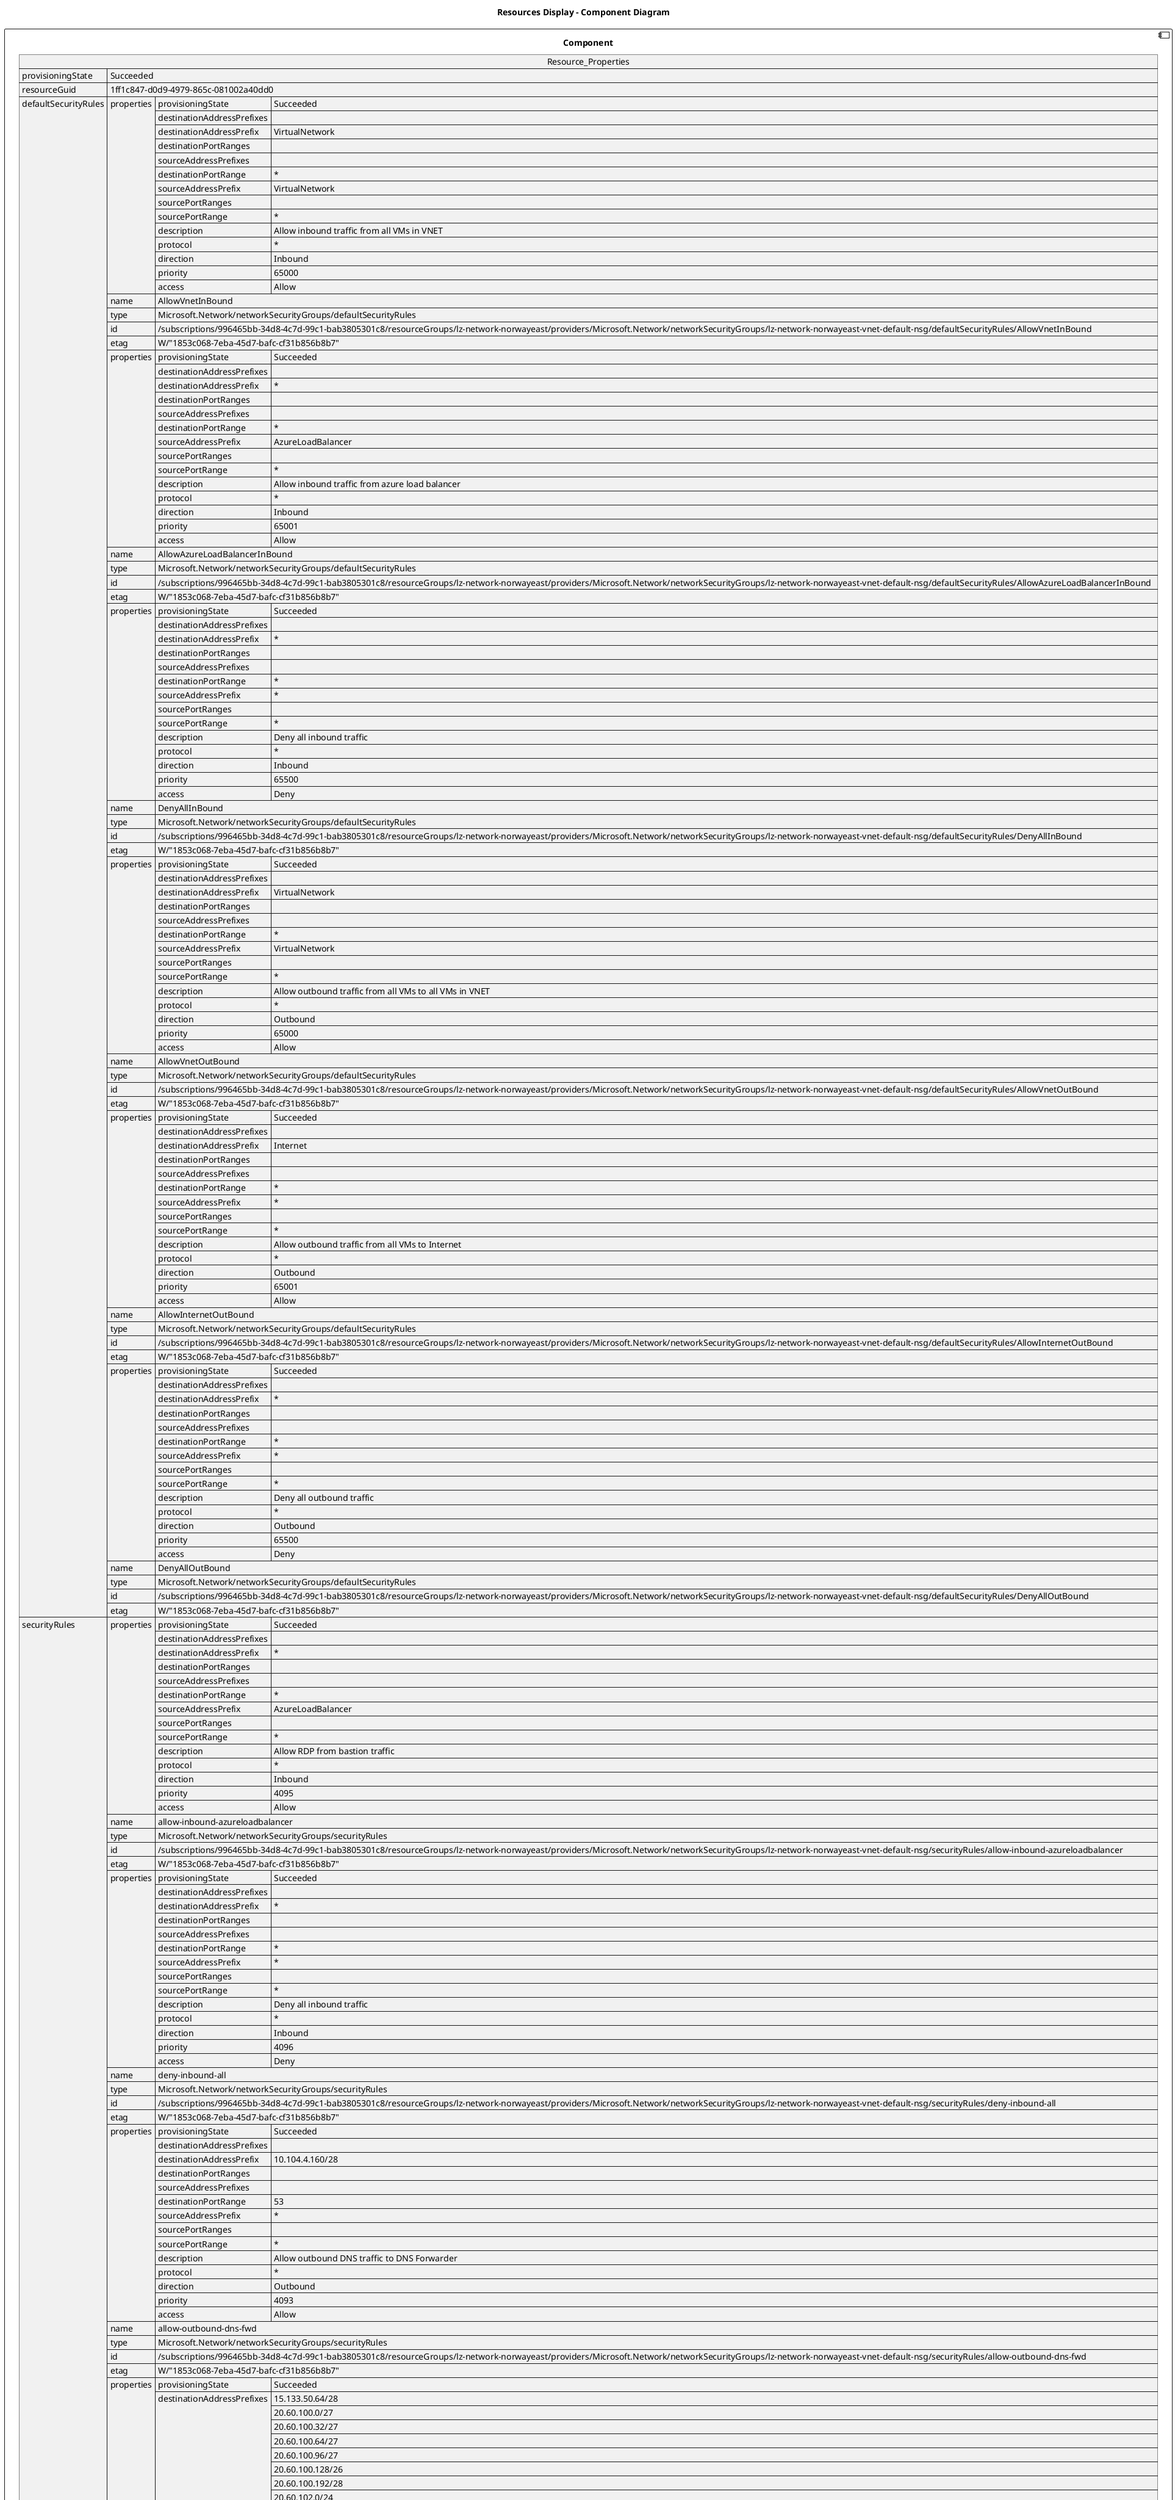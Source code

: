 @startuml

title Resources Display - Component Diagram

component Component {

json  Resource_Properties {
  "provisioningState": "Succeeded",
  "resourceGuid": "1ff1c847-d0d9-4979-865c-081002a40dd0",
  "defaultSecurityRules": [
    {
      "properties": {
        "provisioningState": "Succeeded",
        "destinationAddressPrefixes": [],
        "destinationAddressPrefix": "VirtualNetwork",
        "destinationPortRanges": [],
        "sourceAddressPrefixes": [],
        "destinationPortRange": "*",
        "sourceAddressPrefix": "VirtualNetwork",
        "sourcePortRanges": [],
        "sourcePortRange": "*",
        "description": "Allow inbound traffic from all VMs in VNET",
        "protocol": "*",
        "direction": "Inbound",
        "priority": 65000,
        "access": "Allow"
      },
      "name": "AllowVnetInBound",
      "type": "Microsoft.Network/networkSecurityGroups/defaultSecurityRules",
      "id": "/subscriptions/996465bb-34d8-4c7d-99c1-bab3805301c8/resourceGroups/lz-network-norwayeast/providers/Microsoft.Network/networkSecurityGroups/lz-network-norwayeast-vnet-default-nsg/defaultSecurityRules/AllowVnetInBound",
      "etag": "W/\"1853c068-7eba-45d7-bafc-cf31b856b8b7\""
    },
    {
      "properties": {
        "provisioningState": "Succeeded",
        "destinationAddressPrefixes": [],
        "destinationAddressPrefix": "*",
        "destinationPortRanges": [],
        "sourceAddressPrefixes": [],
        "destinationPortRange": "*",
        "sourceAddressPrefix": "AzureLoadBalancer",
        "sourcePortRanges": [],
        "sourcePortRange": "*",
        "description": "Allow inbound traffic from azure load balancer",
        "protocol": "*",
        "direction": "Inbound",
        "priority": 65001,
        "access": "Allow"
      },
      "name": "AllowAzureLoadBalancerInBound",
      "type": "Microsoft.Network/networkSecurityGroups/defaultSecurityRules",
      "id": "/subscriptions/996465bb-34d8-4c7d-99c1-bab3805301c8/resourceGroups/lz-network-norwayeast/providers/Microsoft.Network/networkSecurityGroups/lz-network-norwayeast-vnet-default-nsg/defaultSecurityRules/AllowAzureLoadBalancerInBound",
      "etag": "W/\"1853c068-7eba-45d7-bafc-cf31b856b8b7\""
    },
    {
      "properties": {
        "provisioningState": "Succeeded",
        "destinationAddressPrefixes": [],
        "destinationAddressPrefix": "*",
        "destinationPortRanges": [],
        "sourceAddressPrefixes": [],
        "destinationPortRange": "*",
        "sourceAddressPrefix": "*",
        "sourcePortRanges": [],
        "sourcePortRange": "*",
        "description": "Deny all inbound traffic",
        "protocol": "*",
        "direction": "Inbound",
        "priority": 65500,
        "access": "Deny"
      },
      "name": "DenyAllInBound",
      "type": "Microsoft.Network/networkSecurityGroups/defaultSecurityRules",
      "id": "/subscriptions/996465bb-34d8-4c7d-99c1-bab3805301c8/resourceGroups/lz-network-norwayeast/providers/Microsoft.Network/networkSecurityGroups/lz-network-norwayeast-vnet-default-nsg/defaultSecurityRules/DenyAllInBound",
      "etag": "W/\"1853c068-7eba-45d7-bafc-cf31b856b8b7\""
    },
    {
      "properties": {
        "provisioningState": "Succeeded",
        "destinationAddressPrefixes": [],
        "destinationAddressPrefix": "VirtualNetwork",
        "destinationPortRanges": [],
        "sourceAddressPrefixes": [],
        "destinationPortRange": "*",
        "sourceAddressPrefix": "VirtualNetwork",
        "sourcePortRanges": [],
        "sourcePortRange": "*",
        "description": "Allow outbound traffic from all VMs to all VMs in VNET",
        "protocol": "*",
        "direction": "Outbound",
        "priority": 65000,
        "access": "Allow"
      },
      "name": "AllowVnetOutBound",
      "type": "Microsoft.Network/networkSecurityGroups/defaultSecurityRules",
      "id": "/subscriptions/996465bb-34d8-4c7d-99c1-bab3805301c8/resourceGroups/lz-network-norwayeast/providers/Microsoft.Network/networkSecurityGroups/lz-network-norwayeast-vnet-default-nsg/defaultSecurityRules/AllowVnetOutBound",
      "etag": "W/\"1853c068-7eba-45d7-bafc-cf31b856b8b7\""
    },
    {
      "properties": {
        "provisioningState": "Succeeded",
        "destinationAddressPrefixes": [],
        "destinationAddressPrefix": "Internet",
        "destinationPortRanges": [],
        "sourceAddressPrefixes": [],
        "destinationPortRange": "*",
        "sourceAddressPrefix": "*",
        "sourcePortRanges": [],
        "sourcePortRange": "*",
        "description": "Allow outbound traffic from all VMs to Internet",
        "protocol": "*",
        "direction": "Outbound",
        "priority": 65001,
        "access": "Allow"
      },
      "name": "AllowInternetOutBound",
      "type": "Microsoft.Network/networkSecurityGroups/defaultSecurityRules",
      "id": "/subscriptions/996465bb-34d8-4c7d-99c1-bab3805301c8/resourceGroups/lz-network-norwayeast/providers/Microsoft.Network/networkSecurityGroups/lz-network-norwayeast-vnet-default-nsg/defaultSecurityRules/AllowInternetOutBound",
      "etag": "W/\"1853c068-7eba-45d7-bafc-cf31b856b8b7\""
    },
    {
      "properties": {
        "provisioningState": "Succeeded",
        "destinationAddressPrefixes": [],
        "destinationAddressPrefix": "*",
        "destinationPortRanges": [],
        "sourceAddressPrefixes": [],
        "destinationPortRange": "*",
        "sourceAddressPrefix": "*",
        "sourcePortRanges": [],
        "sourcePortRange": "*",
        "description": "Deny all outbound traffic",
        "protocol": "*",
        "direction": "Outbound",
        "priority": 65500,
        "access": "Deny"
      },
      "name": "DenyAllOutBound",
      "type": "Microsoft.Network/networkSecurityGroups/defaultSecurityRules",
      "id": "/subscriptions/996465bb-34d8-4c7d-99c1-bab3805301c8/resourceGroups/lz-network-norwayeast/providers/Microsoft.Network/networkSecurityGroups/lz-network-norwayeast-vnet-default-nsg/defaultSecurityRules/DenyAllOutBound",
      "etag": "W/\"1853c068-7eba-45d7-bafc-cf31b856b8b7\""
    }
  ],
  "securityRules": [
    {
      "properties": {
        "provisioningState": "Succeeded",
        "destinationAddressPrefixes": [],
        "destinationAddressPrefix": "*",
        "destinationPortRanges": [],
        "sourceAddressPrefixes": [],
        "destinationPortRange": "*",
        "sourceAddressPrefix": "AzureLoadBalancer",
        "sourcePortRanges": [],
        "sourcePortRange": "*",
        "description": "Allow RDP from bastion traffic",
        "protocol": "*",
        "direction": "Inbound",
        "priority": 4095,
        "access": "Allow"
      },
      "name": "allow-inbound-azureloadbalancer",
      "type": "Microsoft.Network/networkSecurityGroups/securityRules",
      "id": "/subscriptions/996465bb-34d8-4c7d-99c1-bab3805301c8/resourceGroups/lz-network-norwayeast/providers/Microsoft.Network/networkSecurityGroups/lz-network-norwayeast-vnet-default-nsg/securityRules/allow-inbound-azureloadbalancer",
      "etag": "W/\"1853c068-7eba-45d7-bafc-cf31b856b8b7\""
    },
    {
      "properties": {
        "provisioningState": "Succeeded",
        "destinationAddressPrefixes": [],
        "destinationAddressPrefix": "*",
        "destinationPortRanges": [],
        "sourceAddressPrefixes": [],
        "destinationPortRange": "*",
        "sourceAddressPrefix": "*",
        "sourcePortRanges": [],
        "sourcePortRange": "*",
        "description": "Deny all inbound traffic",
        "protocol": "*",
        "direction": "Inbound",
        "priority": 4096,
        "access": "Deny"
      },
      "name": "deny-inbound-all",
      "type": "Microsoft.Network/networkSecurityGroups/securityRules",
      "id": "/subscriptions/996465bb-34d8-4c7d-99c1-bab3805301c8/resourceGroups/lz-network-norwayeast/providers/Microsoft.Network/networkSecurityGroups/lz-network-norwayeast-vnet-default-nsg/securityRules/deny-inbound-all",
      "etag": "W/\"1853c068-7eba-45d7-bafc-cf31b856b8b7\""
    },
    {
      "properties": {
        "provisioningState": "Succeeded",
        "destinationAddressPrefixes": [],
        "destinationAddressPrefix": "10.104.4.160/28",
        "destinationPortRanges": [],
        "sourceAddressPrefixes": [],
        "destinationPortRange": "53",
        "sourceAddressPrefix": "*",
        "sourcePortRanges": [],
        "sourcePortRange": "*",
        "description": "Allow outbound DNS traffic to DNS Forwarder",
        "protocol": "*",
        "direction": "Outbound",
        "priority": 4093,
        "access": "Allow"
      },
      "name": "allow-outbound-dns-fwd",
      "type": "Microsoft.Network/networkSecurityGroups/securityRules",
      "id": "/subscriptions/996465bb-34d8-4c7d-99c1-bab3805301c8/resourceGroups/lz-network-norwayeast/providers/Microsoft.Network/networkSecurityGroups/lz-network-norwayeast-vnet-default-nsg/securityRules/allow-outbound-dns-fwd",
      "etag": "W/\"1853c068-7eba-45d7-bafc-cf31b856b8b7\""
    },
    {
      "properties": {
        "provisioningState": "Succeeded",
        "destinationAddressPrefixes": [
          "15.133.50.64/28",
          "20.60.100.0/27",
          "20.60.100.32/27",
          "20.60.100.64/27",
          "20.60.100.96/27",
          "20.60.100.128/26",
          "20.60.100.192/28",
          "20.60.102.0/24",
          "20.60.103.0/26",
          "20.60.103.64/26",
          "20.60.103.128/26",
          "20.60.103.192/26",
          "20.60.104.0/24",
          "20.60.105.0/28",
          "20.130.74.192/26",
          "20.135.69.200/29",
          "20.139.70.0/24",
          "20.159.41.73/32",
          "20.159.42.232/29",
          "20.198.232.0/24",
          "62.92.84.128/29",
          "62.92.84.136/29",
          "62.92.84.144/28",
          "62.92.84.160/28",
          "62.121.190.30/32",
          "68.137.114.88/30",
          "68.137.114.112/30",
          "68.141.72.0/26",
          "68.141.200.0/26",
          "69.184.0.0/16",
          "69.191.198.2/32",
          "69.191.230.2/32",
          "89.250.127.128/32",
          "89.250.127.196/32",
          "91.102.25.175/32",
          "91.102.25.176/32",
          "94.127.57.64/27",
          "94.127.61.64/27",
          "94.144.1.71/32",
          "94.144.1.108/32",
          "94.144.1.115/32",
          "138.35.0.0/16",
          "139.111.95.0/27",
          "139.114.217.64/28",
          "139.116.129.0/24",
          "146.172.4.224/29",
          "146.172.4.232/29",
          "146.172.7.228/32",
          "146.172.7.236/32",
          "146.192.38.32/29",
          "146.192.43.248/29",
          "146.192.219.96/27",
          "147.29.36.0/24",
          "147.29.38.23/32",
          "147.29.140.132/32",
          "147.29.140.133/32",
          "147.29.140.134/32",
          "147.29.140.135/32",
          "148.122.143.64/27",
          "148.122.165.66/32",
          "148.122.166.192/28",
          "148.122.166.208/28",
          "148.122.166.224/28",
          "148.122.211.130/32",
          "148.122.226.8/30",
          "148.122.226.12/30",
          "148.122.226.20/30",
          "148.122.226.28/30",
          "152.95.192.0/19",
          "152.95.225.32/29",
          "152.95.225.64/29",
          "152.177.151.188/30",
          "153.110.63.0/25",
          "153.110.197.0/25",
          "153.110.198.128/26",
          "153.110.224.160/28",
          "155.61.0.0/16",
          "155.195.0.0/16",
          "160.43.93.39/32",
          "160.43.94.158/32",
          "160.43.94.174/32",
          "160.43.166.170/32",
          "160.43.172.0/25",
          "185.35.212.64/28",
          "185.35.212.110/32",
          "193.88.156.0/23",
          "193.161.30.184/30",
          "193.214.20.167/32",
          "194.125.246.0/23",
          "194.213.168.166/32",
          "195.204.62.0/24",
          "195.254.173.168/29",
          "199.105.176.0/21",
          "199.105.184.0/23",
          "208.134.161.0/24",
          "217.65.224.212/32"
        ],
        "destinationPortRanges": [],
        "sourceAddressPrefixes": [],
        "destinationPortRange": "*",
        "sourceAddressPrefix": "*",
        "sourcePortRanges": [],
        "sourcePortRange": "*",
        "description": "Deny all outbound traffic to public IP adresses routed over internal networks",
        "protocol": "*",
        "direction": "Outbound",
        "priority": 4094,
        "access": "Deny"
      },
      "name": "deny-outbound-internal-public-addresses",
      "type": "Microsoft.Network/networkSecurityGroups/securityRules",
      "id": "/subscriptions/996465bb-34d8-4c7d-99c1-bab3805301c8/resourceGroups/lz-network-norwayeast/providers/Microsoft.Network/networkSecurityGroups/lz-network-norwayeast-vnet-default-nsg/securityRules/deny-outbound-internal-public-addresses",
      "etag": "W/\"1853c068-7eba-45d7-bafc-cf31b856b8b7\""
    },
    {
      "properties": {
        "provisioningState": "Succeeded",
        "destinationAddressPrefixes": [],
        "destinationAddressPrefix": "Internet",
        "destinationPortRanges": [],
        "sourceAddressPrefixes": [],
        "destinationPortRange": "*",
        "sourceAddressPrefix": "*",
        "sourcePortRanges": [],
        "sourcePortRange": "*",
        "description": "Allow outbound internet traffic",
        "protocol": "*",
        "direction": "Outbound",
        "priority": 4095,
        "access": "Allow"
      },
      "name": "allow-outbound-internet",
      "type": "Microsoft.Network/networkSecurityGroups/securityRules",
      "id": "/subscriptions/996465bb-34d8-4c7d-99c1-bab3805301c8/resourceGroups/lz-network-norwayeast/providers/Microsoft.Network/networkSecurityGroups/lz-network-norwayeast-vnet-default-nsg/securityRules/allow-outbound-internet",
      "etag": "W/\"1853c068-7eba-45d7-bafc-cf31b856b8b7\""
    },
    {
      "properties": {
        "provisioningState": "Succeeded",
        "destinationAddressPrefixes": [],
        "destinationAddressPrefix": "*",
        "destinationPortRanges": [],
        "sourceAddressPrefixes": [],
        "destinationPortRange": "*",
        "sourceAddressPrefix": "*",
        "sourcePortRanges": [],
        "sourcePortRange": "*",
        "description": "Deny all outbound traffic",
        "protocol": "*",
        "direction": "Outbound",
        "priority": 4096,
        "access": "Deny"
      },
      "name": "deny-outbound-all",
      "type": "Microsoft.Network/networkSecurityGroups/securityRules",
      "id": "/subscriptions/996465bb-34d8-4c7d-99c1-bab3805301c8/resourceGroups/lz-network-norwayeast/providers/Microsoft.Network/networkSecurityGroups/lz-network-norwayeast-vnet-default-nsg/securityRules/deny-outbound-all",
      "etag": "W/\"1853c068-7eba-45d7-bafc-cf31b856b8b7\""
    },
    {
      "properties": {
        "provisioningState": "Succeeded",
        "destinationAddressPrefixes": [],
        "destinationAddressPrefix": "*",
        "destinationPortRanges": [
          "135",
          "136",
          "137",
          "138",
          "139",
          "443",
          "45152-65535"
        ],
        "sourceAddressPrefixes": [],
        "sourceAddressPrefix": "172.20.170.230/32",
        "sourcePortRanges": [],
        "sourcePortRange": "*",
        "description": "Allow inbound tcp from onprem Orion",
        "protocol": "tcp",
        "direction": "Inbound",
        "priority": 4030,
        "access": "Allow"
      },
      "name": "allow-inbound-tcp-orion",
      "type": "Microsoft.Network/networkSecurityGroups/securityRules",
      "id": "/subscriptions/996465bb-34d8-4c7d-99c1-bab3805301c8/resourceGroups/lz-network-norwayeast/providers/Microsoft.Network/networkSecurityGroups/lz-network-norwayeast-vnet-default-nsg/securityRules/allow-inbound-tcp-orion",
      "etag": "W/\"1853c068-7eba-45d7-bafc-cf31b856b8b7\""
    },
    {
      "properties": {
        "provisioningState": "Succeeded",
        "destinationAddressPrefixes": [],
        "destinationAddressPrefix": "*",
        "destinationPortRanges": [
          "161"
        ],
        "sourceAddressPrefixes": [],
        "sourceAddressPrefix": "172.20.170.230/32",
        "sourcePortRanges": [],
        "sourcePortRange": "*",
        "description": "Allow inbound udp from onprem Orion",
        "protocol": "udp",
        "direction": "Inbound",
        "priority": 4031,
        "access": "Allow"
      },
      "name": "allow-inbound-udp-orion",
      "type": "Microsoft.Network/networkSecurityGroups/securityRules",
      "id": "/subscriptions/996465bb-34d8-4c7d-99c1-bab3805301c8/resourceGroups/lz-network-norwayeast/providers/Microsoft.Network/networkSecurityGroups/lz-network-norwayeast-vnet-default-nsg/securityRules/allow-inbound-udp-orion",
      "etag": "W/\"1853c068-7eba-45d7-bafc-cf31b856b8b7\""
    },
    {
      "properties": {
        "provisioningState": "Succeeded",
        "destinationAddressPrefixes": [],
        "destinationAddressPrefix": "*",
        "destinationPortRanges": [],
        "sourceAddressPrefixes": [],
        "destinationPortRange": "*",
        "sourceAddressPrefix": "172.20.170.230/32",
        "sourcePortRanges": [],
        "sourcePortRange": "*",
        "description": "Allow inbound icmp from onprem Orion",
        "protocol": "ICMP",
        "direction": "Inbound",
        "priority": 4032,
        "access": "Allow"
      },
      "name": "allow-inbound-icmp-orion",
      "type": "Microsoft.Network/networkSecurityGroups/securityRules",
      "id": "/subscriptions/996465bb-34d8-4c7d-99c1-bab3805301c8/resourceGroups/lz-network-norwayeast/providers/Microsoft.Network/networkSecurityGroups/lz-network-norwayeast-vnet-default-nsg/securityRules/allow-inbound-icmp-orion",
      "etag": "W/\"1853c068-7eba-45d7-bafc-cf31b856b8b7\""
    },
    {
      "properties": {
        "provisioningState": "Succeeded",
        "destinationAddressPrefixes": [],
        "destinationAddressPrefix": "*",
        "destinationPortRanges": [
          "135",
          "161",
          "1024-65535"
        ],
        "sourceAddressPrefixes": [],
        "sourceAddressPrefix": "172.25.51.89/32",
        "sourcePortRanges": [],
        "sourcePortRange": "*",
        "description": "Allow inbound tcp from onprem CMDB",
        "protocol": "tcp",
        "direction": "Inbound",
        "priority": 4033,
        "access": "Allow"
      },
      "name": "allow-inbound-tcp-cmdb",
      "type": "Microsoft.Network/networkSecurityGroups/securityRules",
      "id": "/subscriptions/996465bb-34d8-4c7d-99c1-bab3805301c8/resourceGroups/lz-network-norwayeast/providers/Microsoft.Network/networkSecurityGroups/lz-network-norwayeast-vnet-default-nsg/securityRules/allow-inbound-tcp-cmdb",
      "etag": "W/\"1853c068-7eba-45d7-bafc-cf31b856b8b7\""
    },
    {
      "properties": {
        "provisioningState": "Succeeded",
        "destinationAddressPrefixes": [],
        "destinationAddressPrefix": "*",
        "destinationPortRanges": [
          "88"
        ],
        "sourceAddressPrefixes": [],
        "sourceAddressPrefix": "172.25.50.3/32",
        "sourcePortRanges": [],
        "sourcePortRange": "*",
        "description": "Allow inbound udp from onprem Qualys",
        "protocol": "udp",
        "direction": "Inbound",
        "priority": 4034,
        "access": "Allow"
      },
      "name": "allow-inbound-udp-qualys",
      "type": "Microsoft.Network/networkSecurityGroups/securityRules",
      "id": "/subscriptions/996465bb-34d8-4c7d-99c1-bab3805301c8/resourceGroups/lz-network-norwayeast/providers/Microsoft.Network/networkSecurityGroups/lz-network-norwayeast-vnet-default-nsg/securityRules/allow-inbound-udp-qualys",
      "etag": "W/\"1853c068-7eba-45d7-bafc-cf31b856b8b7\""
    },
    {
      "properties": {
        "provisioningState": "Succeeded",
        "destinationAddressPrefixes": [],
        "destinationAddressPrefix": "172.25.51.40/32",
        "destinationPortRanges": [
          "8080"
        ],
        "sourceAddressPrefixes": [],
        "sourceAddressPrefix": "*",
        "sourcePortRanges": [],
        "sourcePortRange": "*",
        "description": "Allow outbound tcp to onprem SNOW",
        "protocol": "tcp",
        "direction": "Outbound",
        "priority": 4030,
        "access": "Allow"
      },
      "name": "allow-outbound-tcp-snow",
      "type": "Microsoft.Network/networkSecurityGroups/securityRules",
      "id": "/subscriptions/996465bb-34d8-4c7d-99c1-bab3805301c8/resourceGroups/lz-network-norwayeast/providers/Microsoft.Network/networkSecurityGroups/lz-network-norwayeast-vnet-default-nsg/securityRules/allow-outbound-tcp-snow",
      "etag": "W/\"1853c068-7eba-45d7-bafc-cf31b856b8b7\""
    },
    {
      "properties": {
        "provisioningState": "Succeeded",
        "destinationAddressPrefixes": [
          "172.25.61.37/32",
          "172.25.61.38/32",
          "172.25.61.39/32"
        ],
        "destinationPortRanges": [
          "8089",
          "9997"
        ],
        "sourceAddressPrefixes": [],
        "sourceAddressPrefix": "*",
        "sourcePortRanges": [],
        "sourcePortRange": "*",
        "description": "Allow outbound tcp to onprem Splunk",
        "protocol": "tcp",
        "direction": "Outbound",
        "priority": 4031,
        "access": "Allow"
      },
      "name": "allow-outbound-tcp-splunk",
      "type": "Microsoft.Network/networkSecurityGroups/securityRules",
      "id": "/subscriptions/996465bb-34d8-4c7d-99c1-bab3805301c8/resourceGroups/lz-network-norwayeast/providers/Microsoft.Network/networkSecurityGroups/lz-network-norwayeast-vnet-default-nsg/securityRules/allow-outbound-tcp-splunk",
      "etag": "W/\"1853c068-7eba-45d7-bafc-cf31b856b8b7\""
    },
    {
      "properties": {
        "provisioningState": "Succeeded",
        "destinationAddressPrefixes": [
          "10.0.0.16/28"
        ],
        "destinationPortRanges": [
          "3389"
        ],
        "sourceAddressPrefixes": [
          "10.105.1.112/28"
        ],
        "sourcePortRanges": [],
        "sourcePortRange": "*",
        "description": "allow inbound RDP from AVD TKN Test pool",
        "protocol": "tcp",
        "direction": "Inbound",
        "priority": 100,
        "access": "Allow"
      },
      "name": "allow-inbound-rdp-from-avd-tkn-test",
      "type": "Microsoft.Network/networkSecurityGroups/securityRules",
      "id": "/subscriptions/996465bb-34d8-4c7d-99c1-bab3805301c8/resourceGroups/lz-network-norwayeast/providers/Microsoft.Network/networkSecurityGroups/lz-network-norwayeast-vnet-default-nsg/securityRules/allow-inbound-rdp-from-avd-tkn-test",
      "etag": "W/\"1853c068-7eba-45d7-bafc-cf31b856b8b7\""
    },
    {
      "properties": {
        "provisioningState": "Succeeded",
        "destinationAddressPrefixes": [],
        "destinationAddressPrefix": "*",
        "destinationPortRanges": [],
        "sourceAddressPrefixes": [],
        "destinationPortRange": "22",
        "sourceAddressPrefix": "10.0.0.64/26",
        "sourcePortRanges": [],
        "sourcePortRange": "*",
        "description": "Allow SSH from bastion traffic",
        "protocol": "tcp",
        "direction": "Inbound",
        "priority": 4010,
        "access": "Allow"
      },
      "name": "allow-inbound-ssh-from-bastion",
      "type": "Microsoft.Network/networkSecurityGroups/securityRules",
      "id": "/subscriptions/996465bb-34d8-4c7d-99c1-bab3805301c8/resourceGroups/lz-network-norwayeast/providers/Microsoft.Network/networkSecurityGroups/lz-network-norwayeast-vnet-default-nsg/securityRules/allow-inbound-ssh-from-bastion",
      "etag": "W/\"1853c068-7eba-45d7-bafc-cf31b856b8b7\""
    },
    {
      "properties": {
        "provisioningState": "Succeeded",
        "destinationAddressPrefixes": [],
        "destinationAddressPrefix": "*",
        "destinationPortRanges": [],
        "sourceAddressPrefixes": [],
        "destinationPortRange": "3389",
        "sourceAddressPrefix": "10.0.0.64/26",
        "sourcePortRanges": [],
        "sourcePortRange": "*",
        "description": "Allow RDP from bastion traffic",
        "protocol": "tcp",
        "direction": "Inbound",
        "priority": 4020,
        "access": "Allow"
      },
      "name": "allow-inbound-rdp-from-bastion",
      "type": "Microsoft.Network/networkSecurityGroups/securityRules",
      "id": "/subscriptions/996465bb-34d8-4c7d-99c1-bab3805301c8/resourceGroups/lz-network-norwayeast/providers/Microsoft.Network/networkSecurityGroups/lz-network-norwayeast-vnet-default-nsg/securityRules/allow-inbound-rdp-from-bastion",
      "etag": "W/\"1853c068-7eba-45d7-bafc-cf31b856b8b7\""
    }
  ],
  "subnets": [
    {
      "id": "/subscriptions/996465bb-34d8-4c7d-99c1-bab3805301c8/resourceGroups/lz-network-norwayeast/providers/Microsoft.Network/virtualNetworks/lz-network-norwayeast-vnet/subnets/default"
    }
  ],
  "flowLogs": [
    {
      "id": "/subscriptions/996465bb-34d8-4c7d-99c1-bab3805301c8/resourceGroups/NetworkWatcherRG/providers/Microsoft.Network/networkWatchers/NetworkWatcher_norwayeast/flowLogs/lz-network-norwayeast-vnet-default-nsg-flowlog"
    }
  ]
}
}
@enduml
